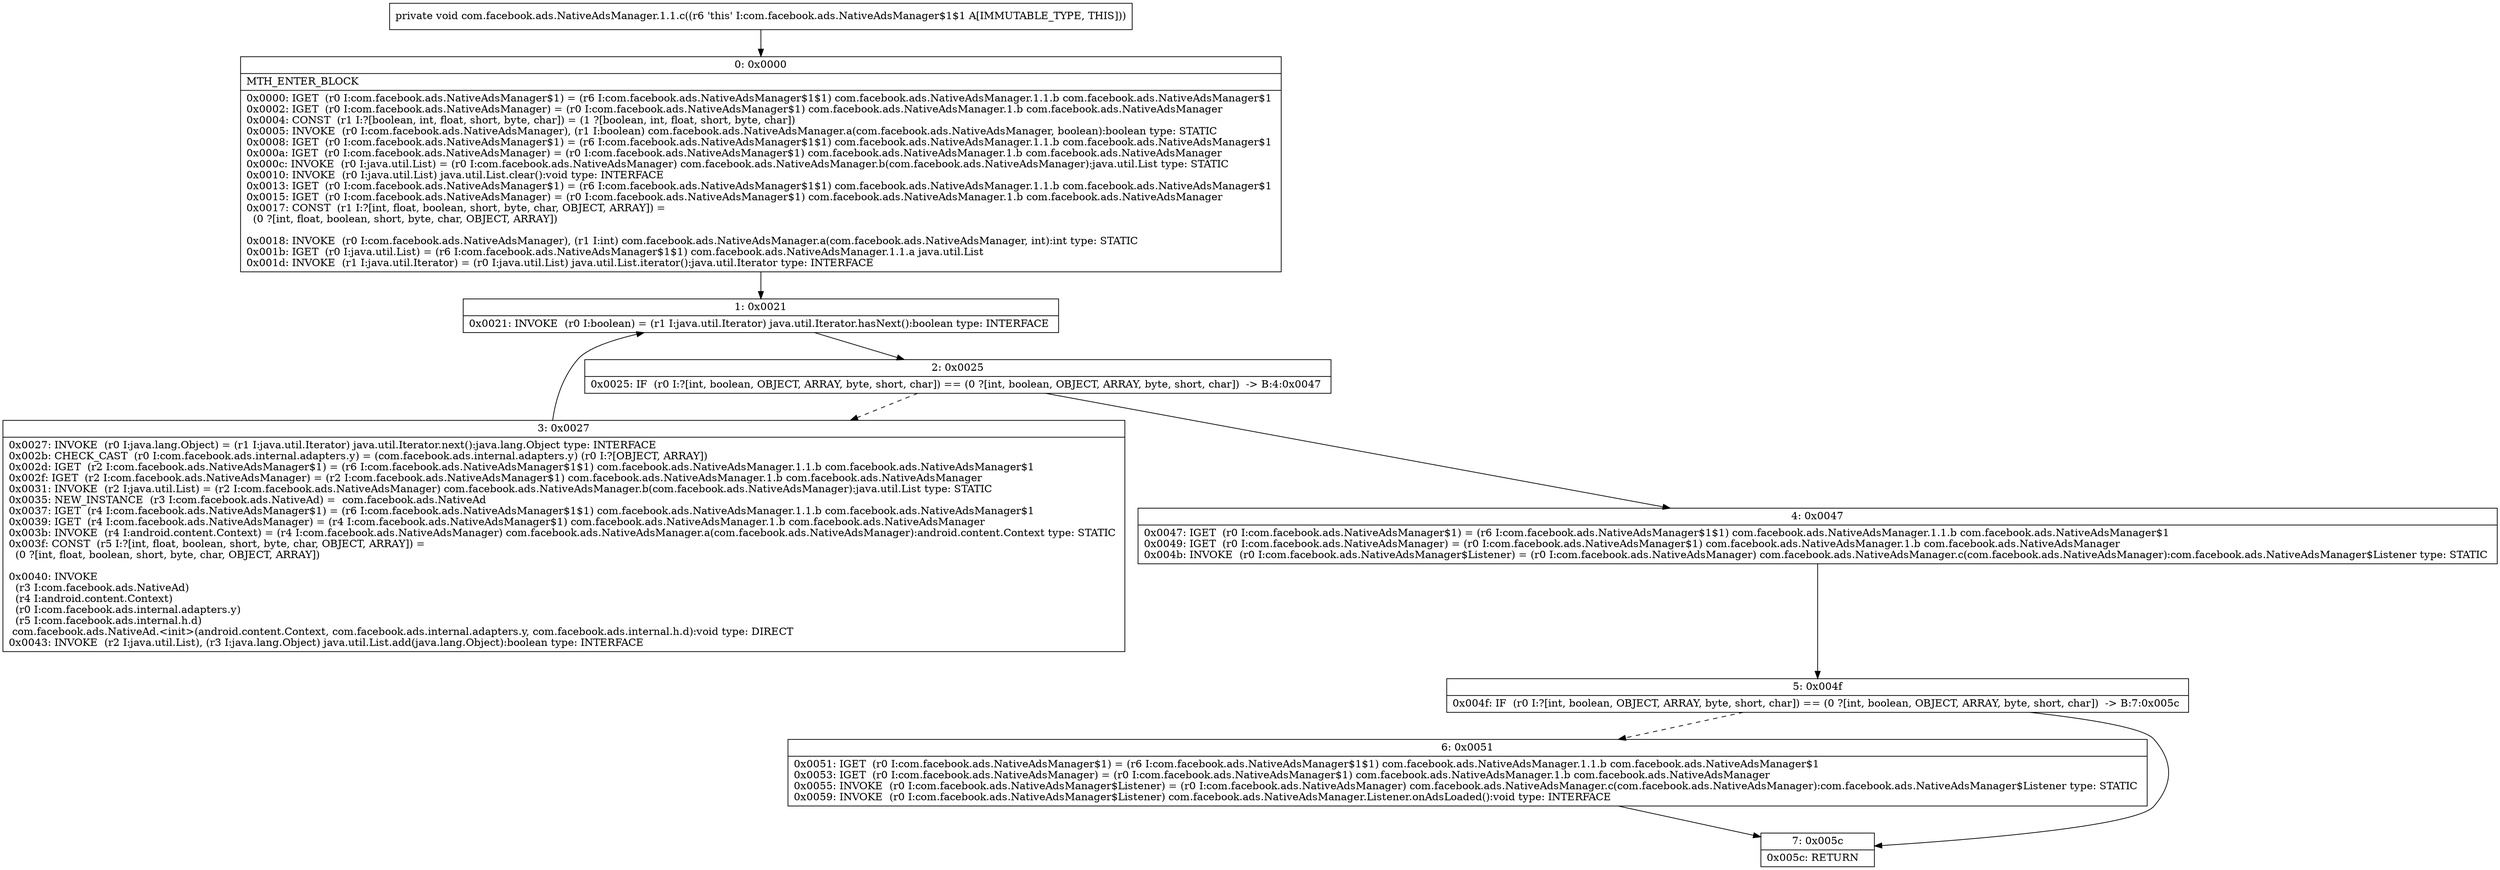 digraph "CFG forcom.facebook.ads.NativeAdsManager.1.1.c()V" {
Node_0 [shape=record,label="{0\:\ 0x0000|MTH_ENTER_BLOCK\l|0x0000: IGET  (r0 I:com.facebook.ads.NativeAdsManager$1) = (r6 I:com.facebook.ads.NativeAdsManager$1$1) com.facebook.ads.NativeAdsManager.1.1.b com.facebook.ads.NativeAdsManager$1 \l0x0002: IGET  (r0 I:com.facebook.ads.NativeAdsManager) = (r0 I:com.facebook.ads.NativeAdsManager$1) com.facebook.ads.NativeAdsManager.1.b com.facebook.ads.NativeAdsManager \l0x0004: CONST  (r1 I:?[boolean, int, float, short, byte, char]) = (1 ?[boolean, int, float, short, byte, char]) \l0x0005: INVOKE  (r0 I:com.facebook.ads.NativeAdsManager), (r1 I:boolean) com.facebook.ads.NativeAdsManager.a(com.facebook.ads.NativeAdsManager, boolean):boolean type: STATIC \l0x0008: IGET  (r0 I:com.facebook.ads.NativeAdsManager$1) = (r6 I:com.facebook.ads.NativeAdsManager$1$1) com.facebook.ads.NativeAdsManager.1.1.b com.facebook.ads.NativeAdsManager$1 \l0x000a: IGET  (r0 I:com.facebook.ads.NativeAdsManager) = (r0 I:com.facebook.ads.NativeAdsManager$1) com.facebook.ads.NativeAdsManager.1.b com.facebook.ads.NativeAdsManager \l0x000c: INVOKE  (r0 I:java.util.List) = (r0 I:com.facebook.ads.NativeAdsManager) com.facebook.ads.NativeAdsManager.b(com.facebook.ads.NativeAdsManager):java.util.List type: STATIC \l0x0010: INVOKE  (r0 I:java.util.List) java.util.List.clear():void type: INTERFACE \l0x0013: IGET  (r0 I:com.facebook.ads.NativeAdsManager$1) = (r6 I:com.facebook.ads.NativeAdsManager$1$1) com.facebook.ads.NativeAdsManager.1.1.b com.facebook.ads.NativeAdsManager$1 \l0x0015: IGET  (r0 I:com.facebook.ads.NativeAdsManager) = (r0 I:com.facebook.ads.NativeAdsManager$1) com.facebook.ads.NativeAdsManager.1.b com.facebook.ads.NativeAdsManager \l0x0017: CONST  (r1 I:?[int, float, boolean, short, byte, char, OBJECT, ARRAY]) = \l  (0 ?[int, float, boolean, short, byte, char, OBJECT, ARRAY])\l \l0x0018: INVOKE  (r0 I:com.facebook.ads.NativeAdsManager), (r1 I:int) com.facebook.ads.NativeAdsManager.a(com.facebook.ads.NativeAdsManager, int):int type: STATIC \l0x001b: IGET  (r0 I:java.util.List) = (r6 I:com.facebook.ads.NativeAdsManager$1$1) com.facebook.ads.NativeAdsManager.1.1.a java.util.List \l0x001d: INVOKE  (r1 I:java.util.Iterator) = (r0 I:java.util.List) java.util.List.iterator():java.util.Iterator type: INTERFACE \l}"];
Node_1 [shape=record,label="{1\:\ 0x0021|0x0021: INVOKE  (r0 I:boolean) = (r1 I:java.util.Iterator) java.util.Iterator.hasNext():boolean type: INTERFACE \l}"];
Node_2 [shape=record,label="{2\:\ 0x0025|0x0025: IF  (r0 I:?[int, boolean, OBJECT, ARRAY, byte, short, char]) == (0 ?[int, boolean, OBJECT, ARRAY, byte, short, char])  \-\> B:4:0x0047 \l}"];
Node_3 [shape=record,label="{3\:\ 0x0027|0x0027: INVOKE  (r0 I:java.lang.Object) = (r1 I:java.util.Iterator) java.util.Iterator.next():java.lang.Object type: INTERFACE \l0x002b: CHECK_CAST  (r0 I:com.facebook.ads.internal.adapters.y) = (com.facebook.ads.internal.adapters.y) (r0 I:?[OBJECT, ARRAY]) \l0x002d: IGET  (r2 I:com.facebook.ads.NativeAdsManager$1) = (r6 I:com.facebook.ads.NativeAdsManager$1$1) com.facebook.ads.NativeAdsManager.1.1.b com.facebook.ads.NativeAdsManager$1 \l0x002f: IGET  (r2 I:com.facebook.ads.NativeAdsManager) = (r2 I:com.facebook.ads.NativeAdsManager$1) com.facebook.ads.NativeAdsManager.1.b com.facebook.ads.NativeAdsManager \l0x0031: INVOKE  (r2 I:java.util.List) = (r2 I:com.facebook.ads.NativeAdsManager) com.facebook.ads.NativeAdsManager.b(com.facebook.ads.NativeAdsManager):java.util.List type: STATIC \l0x0035: NEW_INSTANCE  (r3 I:com.facebook.ads.NativeAd) =  com.facebook.ads.NativeAd \l0x0037: IGET  (r4 I:com.facebook.ads.NativeAdsManager$1) = (r6 I:com.facebook.ads.NativeAdsManager$1$1) com.facebook.ads.NativeAdsManager.1.1.b com.facebook.ads.NativeAdsManager$1 \l0x0039: IGET  (r4 I:com.facebook.ads.NativeAdsManager) = (r4 I:com.facebook.ads.NativeAdsManager$1) com.facebook.ads.NativeAdsManager.1.b com.facebook.ads.NativeAdsManager \l0x003b: INVOKE  (r4 I:android.content.Context) = (r4 I:com.facebook.ads.NativeAdsManager) com.facebook.ads.NativeAdsManager.a(com.facebook.ads.NativeAdsManager):android.content.Context type: STATIC \l0x003f: CONST  (r5 I:?[int, float, boolean, short, byte, char, OBJECT, ARRAY]) = \l  (0 ?[int, float, boolean, short, byte, char, OBJECT, ARRAY])\l \l0x0040: INVOKE  \l  (r3 I:com.facebook.ads.NativeAd)\l  (r4 I:android.content.Context)\l  (r0 I:com.facebook.ads.internal.adapters.y)\l  (r5 I:com.facebook.ads.internal.h.d)\l com.facebook.ads.NativeAd.\<init\>(android.content.Context, com.facebook.ads.internal.adapters.y, com.facebook.ads.internal.h.d):void type: DIRECT \l0x0043: INVOKE  (r2 I:java.util.List), (r3 I:java.lang.Object) java.util.List.add(java.lang.Object):boolean type: INTERFACE \l}"];
Node_4 [shape=record,label="{4\:\ 0x0047|0x0047: IGET  (r0 I:com.facebook.ads.NativeAdsManager$1) = (r6 I:com.facebook.ads.NativeAdsManager$1$1) com.facebook.ads.NativeAdsManager.1.1.b com.facebook.ads.NativeAdsManager$1 \l0x0049: IGET  (r0 I:com.facebook.ads.NativeAdsManager) = (r0 I:com.facebook.ads.NativeAdsManager$1) com.facebook.ads.NativeAdsManager.1.b com.facebook.ads.NativeAdsManager \l0x004b: INVOKE  (r0 I:com.facebook.ads.NativeAdsManager$Listener) = (r0 I:com.facebook.ads.NativeAdsManager) com.facebook.ads.NativeAdsManager.c(com.facebook.ads.NativeAdsManager):com.facebook.ads.NativeAdsManager$Listener type: STATIC \l}"];
Node_5 [shape=record,label="{5\:\ 0x004f|0x004f: IF  (r0 I:?[int, boolean, OBJECT, ARRAY, byte, short, char]) == (0 ?[int, boolean, OBJECT, ARRAY, byte, short, char])  \-\> B:7:0x005c \l}"];
Node_6 [shape=record,label="{6\:\ 0x0051|0x0051: IGET  (r0 I:com.facebook.ads.NativeAdsManager$1) = (r6 I:com.facebook.ads.NativeAdsManager$1$1) com.facebook.ads.NativeAdsManager.1.1.b com.facebook.ads.NativeAdsManager$1 \l0x0053: IGET  (r0 I:com.facebook.ads.NativeAdsManager) = (r0 I:com.facebook.ads.NativeAdsManager$1) com.facebook.ads.NativeAdsManager.1.b com.facebook.ads.NativeAdsManager \l0x0055: INVOKE  (r0 I:com.facebook.ads.NativeAdsManager$Listener) = (r0 I:com.facebook.ads.NativeAdsManager) com.facebook.ads.NativeAdsManager.c(com.facebook.ads.NativeAdsManager):com.facebook.ads.NativeAdsManager$Listener type: STATIC \l0x0059: INVOKE  (r0 I:com.facebook.ads.NativeAdsManager$Listener) com.facebook.ads.NativeAdsManager.Listener.onAdsLoaded():void type: INTERFACE \l}"];
Node_7 [shape=record,label="{7\:\ 0x005c|0x005c: RETURN   \l}"];
MethodNode[shape=record,label="{private void com.facebook.ads.NativeAdsManager.1.1.c((r6 'this' I:com.facebook.ads.NativeAdsManager$1$1 A[IMMUTABLE_TYPE, THIS])) }"];
MethodNode -> Node_0;
Node_0 -> Node_1;
Node_1 -> Node_2;
Node_2 -> Node_3[style=dashed];
Node_2 -> Node_4;
Node_3 -> Node_1;
Node_4 -> Node_5;
Node_5 -> Node_6[style=dashed];
Node_5 -> Node_7;
Node_6 -> Node_7;
}

